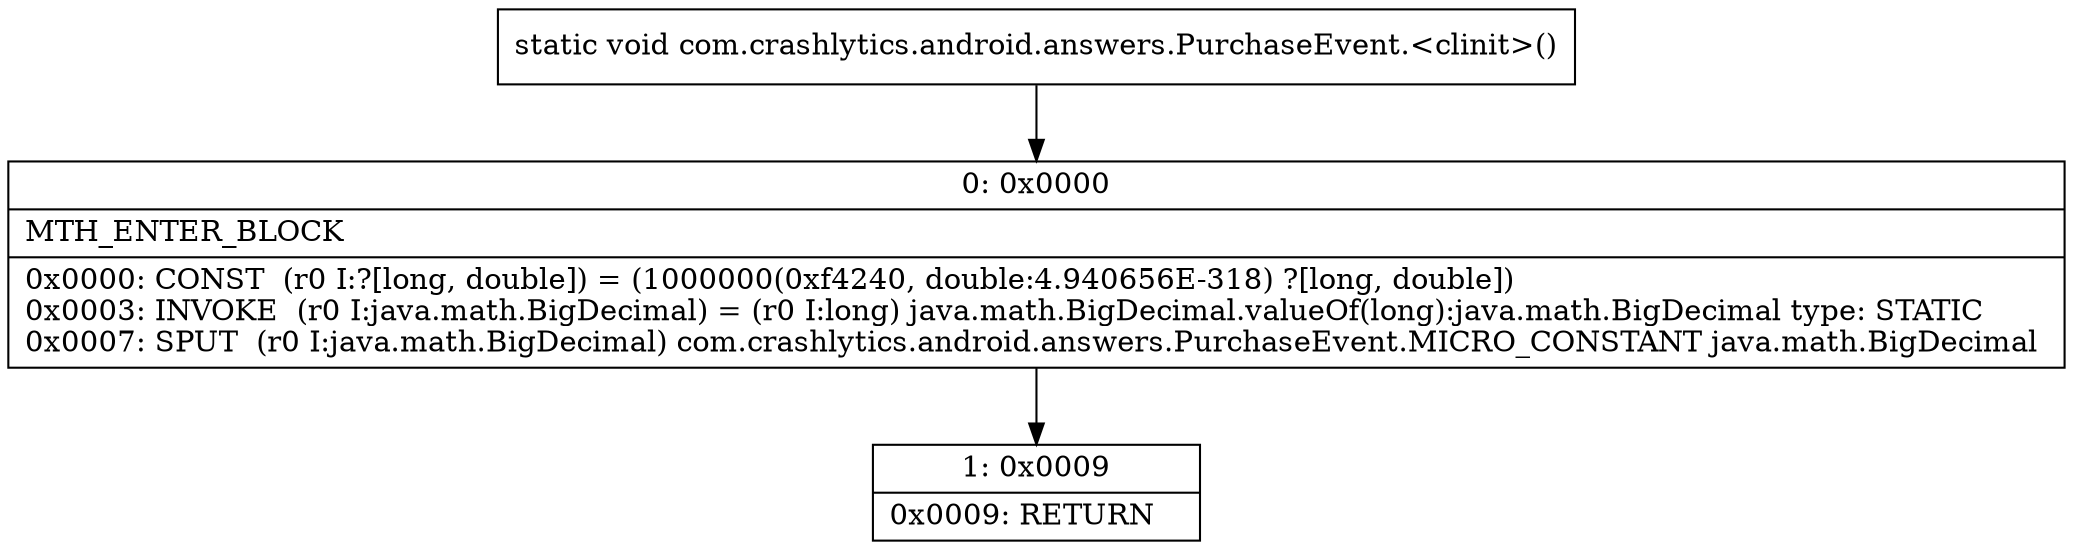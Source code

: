 digraph "CFG forcom.crashlytics.android.answers.PurchaseEvent.\<clinit\>()V" {
Node_0 [shape=record,label="{0\:\ 0x0000|MTH_ENTER_BLOCK\l|0x0000: CONST  (r0 I:?[long, double]) = (1000000(0xf4240, double:4.940656E\-318) ?[long, double]) \l0x0003: INVOKE  (r0 I:java.math.BigDecimal) = (r0 I:long) java.math.BigDecimal.valueOf(long):java.math.BigDecimal type: STATIC \l0x0007: SPUT  (r0 I:java.math.BigDecimal) com.crashlytics.android.answers.PurchaseEvent.MICRO_CONSTANT java.math.BigDecimal \l}"];
Node_1 [shape=record,label="{1\:\ 0x0009|0x0009: RETURN   \l}"];
MethodNode[shape=record,label="{static void com.crashlytics.android.answers.PurchaseEvent.\<clinit\>() }"];
MethodNode -> Node_0;
Node_0 -> Node_1;
}

